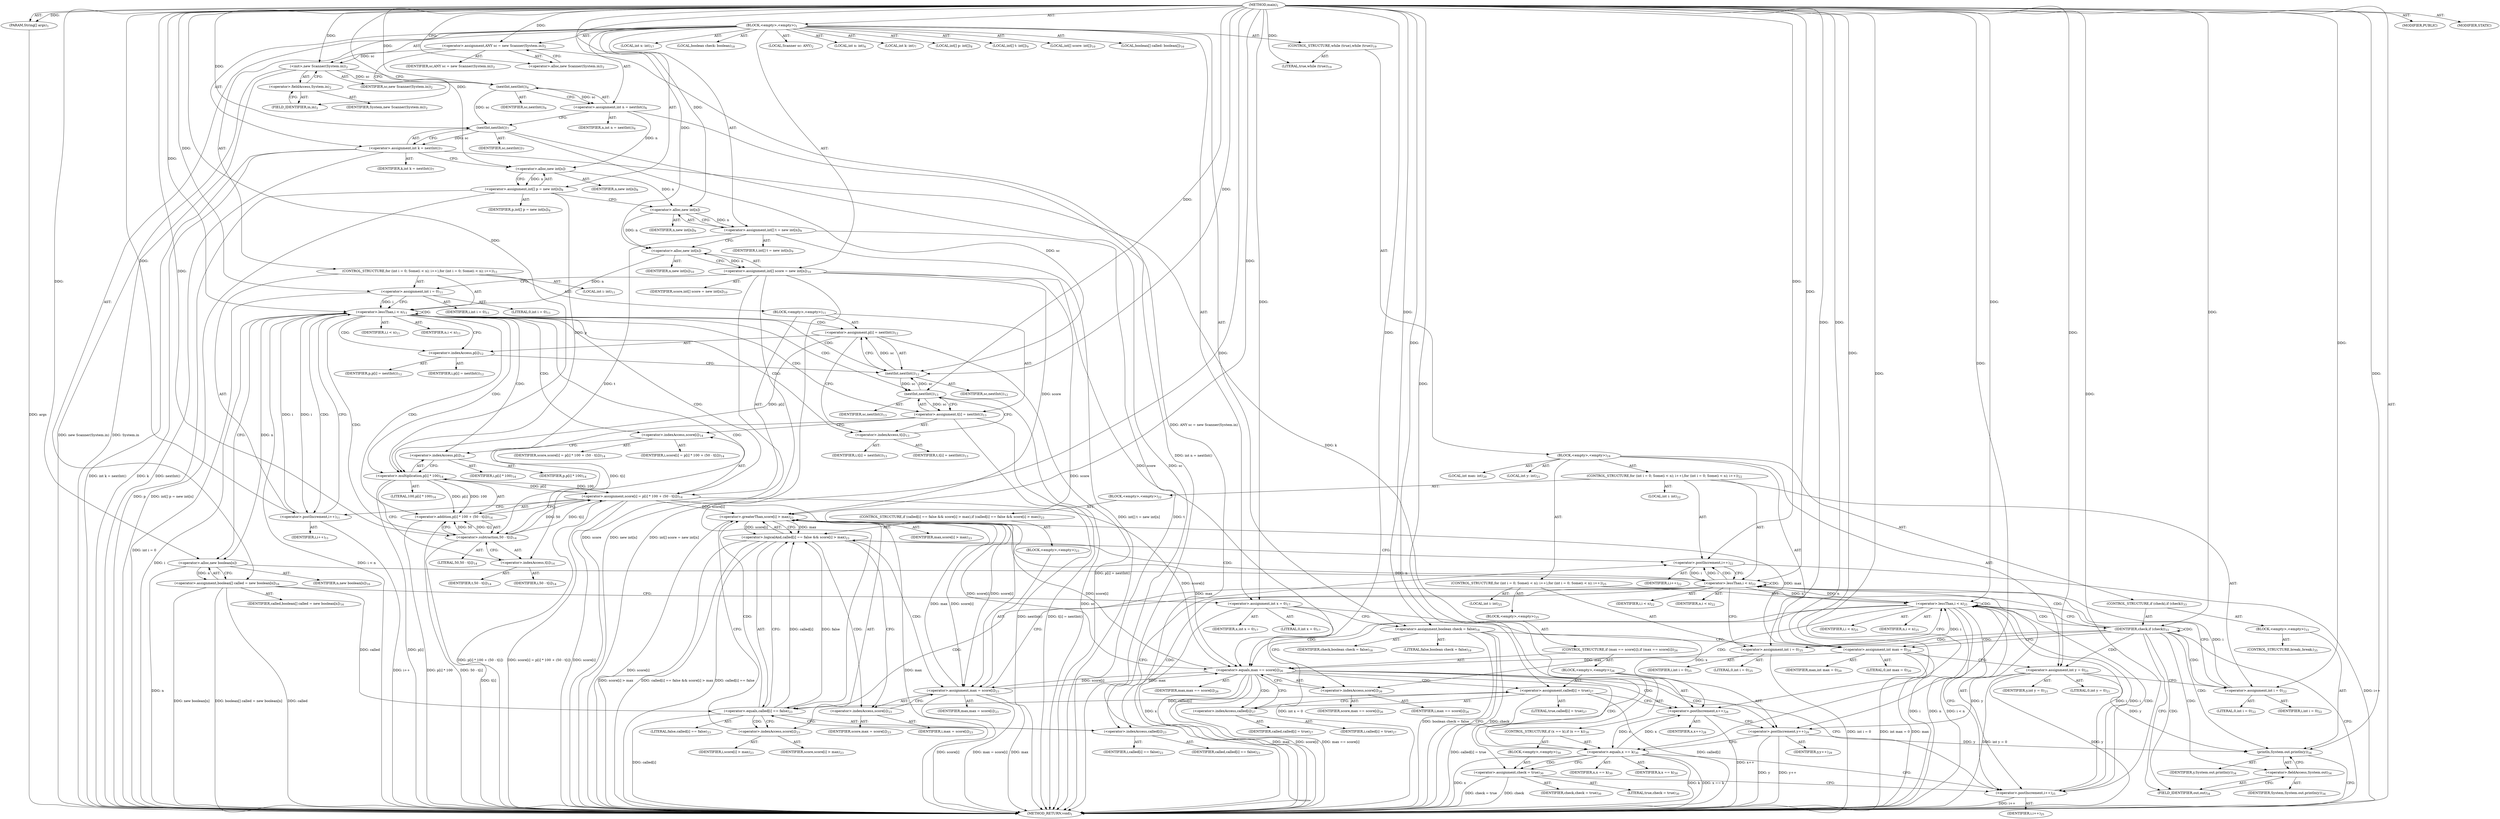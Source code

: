 digraph "main" {  
"19" [label = <(METHOD,main)<SUB>1</SUB>> ]
"20" [label = <(PARAM,String[] args)<SUB>1</SUB>> ]
"21" [label = <(BLOCK,&lt;empty&gt;,&lt;empty&gt;)<SUB>1</SUB>> ]
"4" [label = <(LOCAL,Scanner sc: ANY)<SUB>2</SUB>> ]
"22" [label = <(&lt;operator&gt;.assignment,ANY sc = new Scanner(System.in))<SUB>2</SUB>> ]
"23" [label = <(IDENTIFIER,sc,ANY sc = new Scanner(System.in))<SUB>2</SUB>> ]
"24" [label = <(&lt;operator&gt;.alloc,new Scanner(System.in))<SUB>2</SUB>> ]
"25" [label = <(&lt;init&gt;,new Scanner(System.in))<SUB>2</SUB>> ]
"3" [label = <(IDENTIFIER,sc,new Scanner(System.in))<SUB>2</SUB>> ]
"26" [label = <(&lt;operator&gt;.fieldAccess,System.in)<SUB>2</SUB>> ]
"27" [label = <(IDENTIFIER,System,new Scanner(System.in))<SUB>2</SUB>> ]
"28" [label = <(FIELD_IDENTIFIER,in,in)<SUB>2</SUB>> ]
"29" [label = <(LOCAL,int n: int)<SUB>6</SUB>> ]
"30" [label = <(&lt;operator&gt;.assignment,int n = nextInt())<SUB>6</SUB>> ]
"31" [label = <(IDENTIFIER,n,int n = nextInt())<SUB>6</SUB>> ]
"32" [label = <(nextInt,nextInt())<SUB>6</SUB>> ]
"33" [label = <(IDENTIFIER,sc,nextInt())<SUB>6</SUB>> ]
"34" [label = <(LOCAL,int k: int)<SUB>7</SUB>> ]
"35" [label = <(&lt;operator&gt;.assignment,int k = nextInt())<SUB>7</SUB>> ]
"36" [label = <(IDENTIFIER,k,int k = nextInt())<SUB>7</SUB>> ]
"37" [label = <(nextInt,nextInt())<SUB>7</SUB>> ]
"38" [label = <(IDENTIFIER,sc,nextInt())<SUB>7</SUB>> ]
"39" [label = <(LOCAL,int[] p: int[])<SUB>8</SUB>> ]
"40" [label = <(&lt;operator&gt;.assignment,int[] p = new int[n])<SUB>8</SUB>> ]
"41" [label = <(IDENTIFIER,p,int[] p = new int[n])<SUB>8</SUB>> ]
"42" [label = <(&lt;operator&gt;.alloc,new int[n])> ]
"43" [label = <(IDENTIFIER,n,new int[n])<SUB>8</SUB>> ]
"44" [label = <(LOCAL,int[] t: int[])<SUB>9</SUB>> ]
"45" [label = <(&lt;operator&gt;.assignment,int[] t = new int[n])<SUB>9</SUB>> ]
"46" [label = <(IDENTIFIER,t,int[] t = new int[n])<SUB>9</SUB>> ]
"47" [label = <(&lt;operator&gt;.alloc,new int[n])> ]
"48" [label = <(IDENTIFIER,n,new int[n])<SUB>9</SUB>> ]
"49" [label = <(LOCAL,int[] score: int[])<SUB>10</SUB>> ]
"50" [label = <(&lt;operator&gt;.assignment,int[] score = new int[n])<SUB>10</SUB>> ]
"51" [label = <(IDENTIFIER,score,int[] score = new int[n])<SUB>10</SUB>> ]
"52" [label = <(&lt;operator&gt;.alloc,new int[n])> ]
"53" [label = <(IDENTIFIER,n,new int[n])<SUB>10</SUB>> ]
"54" [label = <(CONTROL_STRUCTURE,for (int i = 0; Some(i &lt; n); i++),for (int i = 0; Some(i &lt; n); i++))<SUB>11</SUB>> ]
"55" [label = <(LOCAL,int i: int)<SUB>11</SUB>> ]
"56" [label = <(&lt;operator&gt;.assignment,int i = 0)<SUB>11</SUB>> ]
"57" [label = <(IDENTIFIER,i,int i = 0)<SUB>11</SUB>> ]
"58" [label = <(LITERAL,0,int i = 0)<SUB>11</SUB>> ]
"59" [label = <(&lt;operator&gt;.lessThan,i &lt; n)<SUB>11</SUB>> ]
"60" [label = <(IDENTIFIER,i,i &lt; n)<SUB>11</SUB>> ]
"61" [label = <(IDENTIFIER,n,i &lt; n)<SUB>11</SUB>> ]
"62" [label = <(&lt;operator&gt;.postIncrement,i++)<SUB>11</SUB>> ]
"63" [label = <(IDENTIFIER,i,i++)<SUB>11</SUB>> ]
"64" [label = <(BLOCK,&lt;empty&gt;,&lt;empty&gt;)<SUB>11</SUB>> ]
"65" [label = <(&lt;operator&gt;.assignment,p[i] = nextInt())<SUB>12</SUB>> ]
"66" [label = <(&lt;operator&gt;.indexAccess,p[i])<SUB>12</SUB>> ]
"67" [label = <(IDENTIFIER,p,p[i] = nextInt())<SUB>12</SUB>> ]
"68" [label = <(IDENTIFIER,i,p[i] = nextInt())<SUB>12</SUB>> ]
"69" [label = <(nextInt,nextInt())<SUB>12</SUB>> ]
"70" [label = <(IDENTIFIER,sc,nextInt())<SUB>12</SUB>> ]
"71" [label = <(&lt;operator&gt;.assignment,t[i] = nextInt())<SUB>13</SUB>> ]
"72" [label = <(&lt;operator&gt;.indexAccess,t[i])<SUB>13</SUB>> ]
"73" [label = <(IDENTIFIER,t,t[i] = nextInt())<SUB>13</SUB>> ]
"74" [label = <(IDENTIFIER,i,t[i] = nextInt())<SUB>13</SUB>> ]
"75" [label = <(nextInt,nextInt())<SUB>13</SUB>> ]
"76" [label = <(IDENTIFIER,sc,nextInt())<SUB>13</SUB>> ]
"77" [label = <(&lt;operator&gt;.assignment,score[i] = p[i] * 100 + (50 - t[i]))<SUB>14</SUB>> ]
"78" [label = <(&lt;operator&gt;.indexAccess,score[i])<SUB>14</SUB>> ]
"79" [label = <(IDENTIFIER,score,score[i] = p[i] * 100 + (50 - t[i]))<SUB>14</SUB>> ]
"80" [label = <(IDENTIFIER,i,score[i] = p[i] * 100 + (50 - t[i]))<SUB>14</SUB>> ]
"81" [label = <(&lt;operator&gt;.addition,p[i] * 100 + (50 - t[i]))<SUB>14</SUB>> ]
"82" [label = <(&lt;operator&gt;.multiplication,p[i] * 100)<SUB>14</SUB>> ]
"83" [label = <(&lt;operator&gt;.indexAccess,p[i])<SUB>14</SUB>> ]
"84" [label = <(IDENTIFIER,p,p[i] * 100)<SUB>14</SUB>> ]
"85" [label = <(IDENTIFIER,i,p[i] * 100)<SUB>14</SUB>> ]
"86" [label = <(LITERAL,100,p[i] * 100)<SUB>14</SUB>> ]
"87" [label = <(&lt;operator&gt;.subtraction,50 - t[i])<SUB>14</SUB>> ]
"88" [label = <(LITERAL,50,50 - t[i])<SUB>14</SUB>> ]
"89" [label = <(&lt;operator&gt;.indexAccess,t[i])<SUB>14</SUB>> ]
"90" [label = <(IDENTIFIER,t,50 - t[i])<SUB>14</SUB>> ]
"91" [label = <(IDENTIFIER,i,50 - t[i])<SUB>14</SUB>> ]
"92" [label = <(LOCAL,boolean[] called: boolean[])<SUB>16</SUB>> ]
"93" [label = <(&lt;operator&gt;.assignment,boolean[] called = new boolean[n])<SUB>16</SUB>> ]
"94" [label = <(IDENTIFIER,called,boolean[] called = new boolean[n])<SUB>16</SUB>> ]
"95" [label = <(&lt;operator&gt;.alloc,new boolean[n])> ]
"96" [label = <(IDENTIFIER,n,new boolean[n])<SUB>16</SUB>> ]
"97" [label = <(LOCAL,int x: int)<SUB>17</SUB>> ]
"98" [label = <(&lt;operator&gt;.assignment,int x = 0)<SUB>17</SUB>> ]
"99" [label = <(IDENTIFIER,x,int x = 0)<SUB>17</SUB>> ]
"100" [label = <(LITERAL,0,int x = 0)<SUB>17</SUB>> ]
"101" [label = <(LOCAL,boolean check: boolean)<SUB>18</SUB>> ]
"102" [label = <(&lt;operator&gt;.assignment,boolean check = false)<SUB>18</SUB>> ]
"103" [label = <(IDENTIFIER,check,boolean check = false)<SUB>18</SUB>> ]
"104" [label = <(LITERAL,false,boolean check = false)<SUB>18</SUB>> ]
"105" [label = <(CONTROL_STRUCTURE,while (true),while (true))<SUB>19</SUB>> ]
"106" [label = <(LITERAL,true,while (true))<SUB>19</SUB>> ]
"107" [label = <(BLOCK,&lt;empty&gt;,&lt;empty&gt;)<SUB>19</SUB>> ]
"108" [label = <(LOCAL,int max: int)<SUB>20</SUB>> ]
"109" [label = <(&lt;operator&gt;.assignment,int max = 0)<SUB>20</SUB>> ]
"110" [label = <(IDENTIFIER,max,int max = 0)<SUB>20</SUB>> ]
"111" [label = <(LITERAL,0,int max = 0)<SUB>20</SUB>> ]
"112" [label = <(LOCAL,int y: int)<SUB>21</SUB>> ]
"113" [label = <(&lt;operator&gt;.assignment,int y = 0)<SUB>21</SUB>> ]
"114" [label = <(IDENTIFIER,y,int y = 0)<SUB>21</SUB>> ]
"115" [label = <(LITERAL,0,int y = 0)<SUB>21</SUB>> ]
"116" [label = <(CONTROL_STRUCTURE,for (int i = 0; Some(i &lt; n); i++),for (int i = 0; Some(i &lt; n); i++))<SUB>22</SUB>> ]
"117" [label = <(LOCAL,int i: int)<SUB>22</SUB>> ]
"118" [label = <(&lt;operator&gt;.assignment,int i = 0)<SUB>22</SUB>> ]
"119" [label = <(IDENTIFIER,i,int i = 0)<SUB>22</SUB>> ]
"120" [label = <(LITERAL,0,int i = 0)<SUB>22</SUB>> ]
"121" [label = <(&lt;operator&gt;.lessThan,i &lt; n)<SUB>22</SUB>> ]
"122" [label = <(IDENTIFIER,i,i &lt; n)<SUB>22</SUB>> ]
"123" [label = <(IDENTIFIER,n,i &lt; n)<SUB>22</SUB>> ]
"124" [label = <(&lt;operator&gt;.postIncrement,i++)<SUB>22</SUB>> ]
"125" [label = <(IDENTIFIER,i,i++)<SUB>22</SUB>> ]
"126" [label = <(BLOCK,&lt;empty&gt;,&lt;empty&gt;)<SUB>22</SUB>> ]
"127" [label = <(CONTROL_STRUCTURE,if (called[i] == false &amp;&amp; score[i] &gt; max),if (called[i] == false &amp;&amp; score[i] &gt; max))<SUB>23</SUB>> ]
"128" [label = <(&lt;operator&gt;.logicalAnd,called[i] == false &amp;&amp; score[i] &gt; max)<SUB>23</SUB>> ]
"129" [label = <(&lt;operator&gt;.equals,called[i] == false)<SUB>23</SUB>> ]
"130" [label = <(&lt;operator&gt;.indexAccess,called[i])<SUB>23</SUB>> ]
"131" [label = <(IDENTIFIER,called,called[i] == false)<SUB>23</SUB>> ]
"132" [label = <(IDENTIFIER,i,called[i] == false)<SUB>23</SUB>> ]
"133" [label = <(LITERAL,false,called[i] == false)<SUB>23</SUB>> ]
"134" [label = <(&lt;operator&gt;.greaterThan,score[i] &gt; max)<SUB>23</SUB>> ]
"135" [label = <(&lt;operator&gt;.indexAccess,score[i])<SUB>23</SUB>> ]
"136" [label = <(IDENTIFIER,score,score[i] &gt; max)<SUB>23</SUB>> ]
"137" [label = <(IDENTIFIER,i,score[i] &gt; max)<SUB>23</SUB>> ]
"138" [label = <(IDENTIFIER,max,score[i] &gt; max)<SUB>23</SUB>> ]
"139" [label = <(BLOCK,&lt;empty&gt;,&lt;empty&gt;)<SUB>23</SUB>> ]
"140" [label = <(&lt;operator&gt;.assignment,max = score[i])<SUB>23</SUB>> ]
"141" [label = <(IDENTIFIER,max,max = score[i])<SUB>23</SUB>> ]
"142" [label = <(&lt;operator&gt;.indexAccess,score[i])<SUB>23</SUB>> ]
"143" [label = <(IDENTIFIER,score,max = score[i])<SUB>23</SUB>> ]
"144" [label = <(IDENTIFIER,i,max = score[i])<SUB>23</SUB>> ]
"145" [label = <(CONTROL_STRUCTURE,for (int i = 0; Some(i &lt; n); i++),for (int i = 0; Some(i &lt; n); i++))<SUB>25</SUB>> ]
"146" [label = <(LOCAL,int i: int)<SUB>25</SUB>> ]
"147" [label = <(&lt;operator&gt;.assignment,int i = 0)<SUB>25</SUB>> ]
"148" [label = <(IDENTIFIER,i,int i = 0)<SUB>25</SUB>> ]
"149" [label = <(LITERAL,0,int i = 0)<SUB>25</SUB>> ]
"150" [label = <(&lt;operator&gt;.lessThan,i &lt; n)<SUB>25</SUB>> ]
"151" [label = <(IDENTIFIER,i,i &lt; n)<SUB>25</SUB>> ]
"152" [label = <(IDENTIFIER,n,i &lt; n)<SUB>25</SUB>> ]
"153" [label = <(&lt;operator&gt;.postIncrement,i++)<SUB>25</SUB>> ]
"154" [label = <(IDENTIFIER,i,i++)<SUB>25</SUB>> ]
"155" [label = <(BLOCK,&lt;empty&gt;,&lt;empty&gt;)<SUB>25</SUB>> ]
"156" [label = <(CONTROL_STRUCTURE,if (max == score[i]),if (max == score[i]))<SUB>26</SUB>> ]
"157" [label = <(&lt;operator&gt;.equals,max == score[i])<SUB>26</SUB>> ]
"158" [label = <(IDENTIFIER,max,max == score[i])<SUB>26</SUB>> ]
"159" [label = <(&lt;operator&gt;.indexAccess,score[i])<SUB>26</SUB>> ]
"160" [label = <(IDENTIFIER,score,max == score[i])<SUB>26</SUB>> ]
"161" [label = <(IDENTIFIER,i,max == score[i])<SUB>26</SUB>> ]
"162" [label = <(BLOCK,&lt;empty&gt;,&lt;empty&gt;)<SUB>26</SUB>> ]
"163" [label = <(&lt;operator&gt;.assignment,called[i] = true)<SUB>27</SUB>> ]
"164" [label = <(&lt;operator&gt;.indexAccess,called[i])<SUB>27</SUB>> ]
"165" [label = <(IDENTIFIER,called,called[i] = true)<SUB>27</SUB>> ]
"166" [label = <(IDENTIFIER,i,called[i] = true)<SUB>27</SUB>> ]
"167" [label = <(LITERAL,true,called[i] = true)<SUB>27</SUB>> ]
"168" [label = <(&lt;operator&gt;.postIncrement,x++)<SUB>28</SUB>> ]
"169" [label = <(IDENTIFIER,x,x++)<SUB>28</SUB>> ]
"170" [label = <(&lt;operator&gt;.postIncrement,y++)<SUB>29</SUB>> ]
"171" [label = <(IDENTIFIER,y,y++)<SUB>29</SUB>> ]
"172" [label = <(CONTROL_STRUCTURE,if (x == k),if (x == k))<SUB>30</SUB>> ]
"173" [label = <(&lt;operator&gt;.equals,x == k)<SUB>30</SUB>> ]
"174" [label = <(IDENTIFIER,x,x == k)<SUB>30</SUB>> ]
"175" [label = <(IDENTIFIER,k,x == k)<SUB>30</SUB>> ]
"176" [label = <(BLOCK,&lt;empty&gt;,&lt;empty&gt;)<SUB>30</SUB>> ]
"177" [label = <(&lt;operator&gt;.assignment,check = true)<SUB>30</SUB>> ]
"178" [label = <(IDENTIFIER,check,check = true)<SUB>30</SUB>> ]
"179" [label = <(LITERAL,true,check = true)<SUB>30</SUB>> ]
"180" [label = <(CONTROL_STRUCTURE,if (check),if (check))<SUB>33</SUB>> ]
"181" [label = <(IDENTIFIER,check,if (check))<SUB>33</SUB>> ]
"182" [label = <(BLOCK,&lt;empty&gt;,&lt;empty&gt;)<SUB>33</SUB>> ]
"183" [label = <(println,System.out.println(y))<SUB>34</SUB>> ]
"184" [label = <(&lt;operator&gt;.fieldAccess,System.out)<SUB>34</SUB>> ]
"185" [label = <(IDENTIFIER,System,System.out.println(y))<SUB>34</SUB>> ]
"186" [label = <(FIELD_IDENTIFIER,out,out)<SUB>34</SUB>> ]
"187" [label = <(IDENTIFIER,y,System.out.println(y))<SUB>34</SUB>> ]
"188" [label = <(CONTROL_STRUCTURE,break;,break;)<SUB>35</SUB>> ]
"189" [label = <(MODIFIER,PUBLIC)> ]
"190" [label = <(MODIFIER,STATIC)> ]
"191" [label = <(METHOD_RETURN,void)<SUB>1</SUB>> ]
  "19" -> "20"  [ label = "AST: "] 
  "19" -> "21"  [ label = "AST: "] 
  "19" -> "189"  [ label = "AST: "] 
  "19" -> "190"  [ label = "AST: "] 
  "19" -> "191"  [ label = "AST: "] 
  "21" -> "4"  [ label = "AST: "] 
  "21" -> "22"  [ label = "AST: "] 
  "21" -> "25"  [ label = "AST: "] 
  "21" -> "29"  [ label = "AST: "] 
  "21" -> "30"  [ label = "AST: "] 
  "21" -> "34"  [ label = "AST: "] 
  "21" -> "35"  [ label = "AST: "] 
  "21" -> "39"  [ label = "AST: "] 
  "21" -> "40"  [ label = "AST: "] 
  "21" -> "44"  [ label = "AST: "] 
  "21" -> "45"  [ label = "AST: "] 
  "21" -> "49"  [ label = "AST: "] 
  "21" -> "50"  [ label = "AST: "] 
  "21" -> "54"  [ label = "AST: "] 
  "21" -> "92"  [ label = "AST: "] 
  "21" -> "93"  [ label = "AST: "] 
  "21" -> "97"  [ label = "AST: "] 
  "21" -> "98"  [ label = "AST: "] 
  "21" -> "101"  [ label = "AST: "] 
  "21" -> "102"  [ label = "AST: "] 
  "21" -> "105"  [ label = "AST: "] 
  "22" -> "23"  [ label = "AST: "] 
  "22" -> "24"  [ label = "AST: "] 
  "25" -> "3"  [ label = "AST: "] 
  "25" -> "26"  [ label = "AST: "] 
  "26" -> "27"  [ label = "AST: "] 
  "26" -> "28"  [ label = "AST: "] 
  "30" -> "31"  [ label = "AST: "] 
  "30" -> "32"  [ label = "AST: "] 
  "32" -> "33"  [ label = "AST: "] 
  "35" -> "36"  [ label = "AST: "] 
  "35" -> "37"  [ label = "AST: "] 
  "37" -> "38"  [ label = "AST: "] 
  "40" -> "41"  [ label = "AST: "] 
  "40" -> "42"  [ label = "AST: "] 
  "42" -> "43"  [ label = "AST: "] 
  "45" -> "46"  [ label = "AST: "] 
  "45" -> "47"  [ label = "AST: "] 
  "47" -> "48"  [ label = "AST: "] 
  "50" -> "51"  [ label = "AST: "] 
  "50" -> "52"  [ label = "AST: "] 
  "52" -> "53"  [ label = "AST: "] 
  "54" -> "55"  [ label = "AST: "] 
  "54" -> "56"  [ label = "AST: "] 
  "54" -> "59"  [ label = "AST: "] 
  "54" -> "62"  [ label = "AST: "] 
  "54" -> "64"  [ label = "AST: "] 
  "56" -> "57"  [ label = "AST: "] 
  "56" -> "58"  [ label = "AST: "] 
  "59" -> "60"  [ label = "AST: "] 
  "59" -> "61"  [ label = "AST: "] 
  "62" -> "63"  [ label = "AST: "] 
  "64" -> "65"  [ label = "AST: "] 
  "64" -> "71"  [ label = "AST: "] 
  "64" -> "77"  [ label = "AST: "] 
  "65" -> "66"  [ label = "AST: "] 
  "65" -> "69"  [ label = "AST: "] 
  "66" -> "67"  [ label = "AST: "] 
  "66" -> "68"  [ label = "AST: "] 
  "69" -> "70"  [ label = "AST: "] 
  "71" -> "72"  [ label = "AST: "] 
  "71" -> "75"  [ label = "AST: "] 
  "72" -> "73"  [ label = "AST: "] 
  "72" -> "74"  [ label = "AST: "] 
  "75" -> "76"  [ label = "AST: "] 
  "77" -> "78"  [ label = "AST: "] 
  "77" -> "81"  [ label = "AST: "] 
  "78" -> "79"  [ label = "AST: "] 
  "78" -> "80"  [ label = "AST: "] 
  "81" -> "82"  [ label = "AST: "] 
  "81" -> "87"  [ label = "AST: "] 
  "82" -> "83"  [ label = "AST: "] 
  "82" -> "86"  [ label = "AST: "] 
  "83" -> "84"  [ label = "AST: "] 
  "83" -> "85"  [ label = "AST: "] 
  "87" -> "88"  [ label = "AST: "] 
  "87" -> "89"  [ label = "AST: "] 
  "89" -> "90"  [ label = "AST: "] 
  "89" -> "91"  [ label = "AST: "] 
  "93" -> "94"  [ label = "AST: "] 
  "93" -> "95"  [ label = "AST: "] 
  "95" -> "96"  [ label = "AST: "] 
  "98" -> "99"  [ label = "AST: "] 
  "98" -> "100"  [ label = "AST: "] 
  "102" -> "103"  [ label = "AST: "] 
  "102" -> "104"  [ label = "AST: "] 
  "105" -> "106"  [ label = "AST: "] 
  "105" -> "107"  [ label = "AST: "] 
  "107" -> "108"  [ label = "AST: "] 
  "107" -> "109"  [ label = "AST: "] 
  "107" -> "112"  [ label = "AST: "] 
  "107" -> "113"  [ label = "AST: "] 
  "107" -> "116"  [ label = "AST: "] 
  "107" -> "145"  [ label = "AST: "] 
  "107" -> "180"  [ label = "AST: "] 
  "109" -> "110"  [ label = "AST: "] 
  "109" -> "111"  [ label = "AST: "] 
  "113" -> "114"  [ label = "AST: "] 
  "113" -> "115"  [ label = "AST: "] 
  "116" -> "117"  [ label = "AST: "] 
  "116" -> "118"  [ label = "AST: "] 
  "116" -> "121"  [ label = "AST: "] 
  "116" -> "124"  [ label = "AST: "] 
  "116" -> "126"  [ label = "AST: "] 
  "118" -> "119"  [ label = "AST: "] 
  "118" -> "120"  [ label = "AST: "] 
  "121" -> "122"  [ label = "AST: "] 
  "121" -> "123"  [ label = "AST: "] 
  "124" -> "125"  [ label = "AST: "] 
  "126" -> "127"  [ label = "AST: "] 
  "127" -> "128"  [ label = "AST: "] 
  "127" -> "139"  [ label = "AST: "] 
  "128" -> "129"  [ label = "AST: "] 
  "128" -> "134"  [ label = "AST: "] 
  "129" -> "130"  [ label = "AST: "] 
  "129" -> "133"  [ label = "AST: "] 
  "130" -> "131"  [ label = "AST: "] 
  "130" -> "132"  [ label = "AST: "] 
  "134" -> "135"  [ label = "AST: "] 
  "134" -> "138"  [ label = "AST: "] 
  "135" -> "136"  [ label = "AST: "] 
  "135" -> "137"  [ label = "AST: "] 
  "139" -> "140"  [ label = "AST: "] 
  "140" -> "141"  [ label = "AST: "] 
  "140" -> "142"  [ label = "AST: "] 
  "142" -> "143"  [ label = "AST: "] 
  "142" -> "144"  [ label = "AST: "] 
  "145" -> "146"  [ label = "AST: "] 
  "145" -> "147"  [ label = "AST: "] 
  "145" -> "150"  [ label = "AST: "] 
  "145" -> "153"  [ label = "AST: "] 
  "145" -> "155"  [ label = "AST: "] 
  "147" -> "148"  [ label = "AST: "] 
  "147" -> "149"  [ label = "AST: "] 
  "150" -> "151"  [ label = "AST: "] 
  "150" -> "152"  [ label = "AST: "] 
  "153" -> "154"  [ label = "AST: "] 
  "155" -> "156"  [ label = "AST: "] 
  "156" -> "157"  [ label = "AST: "] 
  "156" -> "162"  [ label = "AST: "] 
  "157" -> "158"  [ label = "AST: "] 
  "157" -> "159"  [ label = "AST: "] 
  "159" -> "160"  [ label = "AST: "] 
  "159" -> "161"  [ label = "AST: "] 
  "162" -> "163"  [ label = "AST: "] 
  "162" -> "168"  [ label = "AST: "] 
  "162" -> "170"  [ label = "AST: "] 
  "162" -> "172"  [ label = "AST: "] 
  "163" -> "164"  [ label = "AST: "] 
  "163" -> "167"  [ label = "AST: "] 
  "164" -> "165"  [ label = "AST: "] 
  "164" -> "166"  [ label = "AST: "] 
  "168" -> "169"  [ label = "AST: "] 
  "170" -> "171"  [ label = "AST: "] 
  "172" -> "173"  [ label = "AST: "] 
  "172" -> "176"  [ label = "AST: "] 
  "173" -> "174"  [ label = "AST: "] 
  "173" -> "175"  [ label = "AST: "] 
  "176" -> "177"  [ label = "AST: "] 
  "177" -> "178"  [ label = "AST: "] 
  "177" -> "179"  [ label = "AST: "] 
  "180" -> "181"  [ label = "AST: "] 
  "180" -> "182"  [ label = "AST: "] 
  "182" -> "183"  [ label = "AST: "] 
  "182" -> "188"  [ label = "AST: "] 
  "183" -> "184"  [ label = "AST: "] 
  "183" -> "187"  [ label = "AST: "] 
  "184" -> "185"  [ label = "AST: "] 
  "184" -> "186"  [ label = "AST: "] 
  "22" -> "28"  [ label = "CFG: "] 
  "25" -> "32"  [ label = "CFG: "] 
  "30" -> "37"  [ label = "CFG: "] 
  "35" -> "42"  [ label = "CFG: "] 
  "40" -> "47"  [ label = "CFG: "] 
  "45" -> "52"  [ label = "CFG: "] 
  "50" -> "56"  [ label = "CFG: "] 
  "93" -> "98"  [ label = "CFG: "] 
  "98" -> "102"  [ label = "CFG: "] 
  "102" -> "191"  [ label = "CFG: "] 
  "102" -> "109"  [ label = "CFG: "] 
  "24" -> "22"  [ label = "CFG: "] 
  "26" -> "25"  [ label = "CFG: "] 
  "32" -> "30"  [ label = "CFG: "] 
  "37" -> "35"  [ label = "CFG: "] 
  "42" -> "40"  [ label = "CFG: "] 
  "47" -> "45"  [ label = "CFG: "] 
  "52" -> "50"  [ label = "CFG: "] 
  "56" -> "59"  [ label = "CFG: "] 
  "59" -> "66"  [ label = "CFG: "] 
  "59" -> "95"  [ label = "CFG: "] 
  "62" -> "59"  [ label = "CFG: "] 
  "95" -> "93"  [ label = "CFG: "] 
  "28" -> "26"  [ label = "CFG: "] 
  "65" -> "72"  [ label = "CFG: "] 
  "71" -> "78"  [ label = "CFG: "] 
  "77" -> "62"  [ label = "CFG: "] 
  "109" -> "113"  [ label = "CFG: "] 
  "113" -> "118"  [ label = "CFG: "] 
  "66" -> "69"  [ label = "CFG: "] 
  "69" -> "65"  [ label = "CFG: "] 
  "72" -> "75"  [ label = "CFG: "] 
  "75" -> "71"  [ label = "CFG: "] 
  "78" -> "83"  [ label = "CFG: "] 
  "81" -> "77"  [ label = "CFG: "] 
  "118" -> "121"  [ label = "CFG: "] 
  "121" -> "130"  [ label = "CFG: "] 
  "121" -> "147"  [ label = "CFG: "] 
  "124" -> "121"  [ label = "CFG: "] 
  "147" -> "150"  [ label = "CFG: "] 
  "150" -> "181"  [ label = "CFG: "] 
  "150" -> "159"  [ label = "CFG: "] 
  "153" -> "150"  [ label = "CFG: "] 
  "181" -> "191"  [ label = "CFG: "] 
  "181" -> "109"  [ label = "CFG: "] 
  "181" -> "186"  [ label = "CFG: "] 
  "82" -> "89"  [ label = "CFG: "] 
  "87" -> "81"  [ label = "CFG: "] 
  "183" -> "191"  [ label = "CFG: "] 
  "83" -> "82"  [ label = "CFG: "] 
  "89" -> "87"  [ label = "CFG: "] 
  "128" -> "142"  [ label = "CFG: "] 
  "128" -> "124"  [ label = "CFG: "] 
  "157" -> "164"  [ label = "CFG: "] 
  "157" -> "153"  [ label = "CFG: "] 
  "184" -> "183"  [ label = "CFG: "] 
  "129" -> "128"  [ label = "CFG: "] 
  "129" -> "135"  [ label = "CFG: "] 
  "134" -> "128"  [ label = "CFG: "] 
  "140" -> "124"  [ label = "CFG: "] 
  "159" -> "157"  [ label = "CFG: "] 
  "163" -> "168"  [ label = "CFG: "] 
  "168" -> "170"  [ label = "CFG: "] 
  "170" -> "173"  [ label = "CFG: "] 
  "186" -> "184"  [ label = "CFG: "] 
  "130" -> "129"  [ label = "CFG: "] 
  "135" -> "134"  [ label = "CFG: "] 
  "142" -> "140"  [ label = "CFG: "] 
  "164" -> "163"  [ label = "CFG: "] 
  "173" -> "177"  [ label = "CFG: "] 
  "173" -> "153"  [ label = "CFG: "] 
  "177" -> "153"  [ label = "CFG: "] 
  "19" -> "24"  [ label = "CFG: "] 
  "20" -> "191"  [ label = "DDG: args"] 
  "22" -> "191"  [ label = "DDG: ANY sc = new Scanner(System.in)"] 
  "25" -> "191"  [ label = "DDG: System.in"] 
  "25" -> "191"  [ label = "DDG: new Scanner(System.in)"] 
  "30" -> "191"  [ label = "DDG: int n = nextInt()"] 
  "35" -> "191"  [ label = "DDG: k"] 
  "37" -> "191"  [ label = "DDG: sc"] 
  "35" -> "191"  [ label = "DDG: nextInt()"] 
  "35" -> "191"  [ label = "DDG: int k = nextInt()"] 
  "40" -> "191"  [ label = "DDG: p"] 
  "40" -> "191"  [ label = "DDG: int[] p = new int[n]"] 
  "45" -> "191"  [ label = "DDG: t"] 
  "45" -> "191"  [ label = "DDG: int[] t = new int[n]"] 
  "50" -> "191"  [ label = "DDG: score"] 
  "50" -> "191"  [ label = "DDG: new int[n]"] 
  "50" -> "191"  [ label = "DDG: int[] score = new int[n]"] 
  "56" -> "191"  [ label = "DDG: int i = 0"] 
  "59" -> "191"  [ label = "DDG: i"] 
  "59" -> "191"  [ label = "DDG: i &lt; n"] 
  "93" -> "191"  [ label = "DDG: called"] 
  "95" -> "191"  [ label = "DDG: n"] 
  "93" -> "191"  [ label = "DDG: new boolean[n]"] 
  "93" -> "191"  [ label = "DDG: boolean[] called = new boolean[n]"] 
  "98" -> "191"  [ label = "DDG: x"] 
  "98" -> "191"  [ label = "DDG: int x = 0"] 
  "102" -> "191"  [ label = "DDG: check"] 
  "102" -> "191"  [ label = "DDG: boolean check = false"] 
  "109" -> "191"  [ label = "DDG: max"] 
  "109" -> "191"  [ label = "DDG: int max = 0"] 
  "113" -> "191"  [ label = "DDG: y"] 
  "113" -> "191"  [ label = "DDG: int y = 0"] 
  "147" -> "191"  [ label = "DDG: int i = 0"] 
  "150" -> "191"  [ label = "DDG: i"] 
  "150" -> "191"  [ label = "DDG: n"] 
  "150" -> "191"  [ label = "DDG: i &lt; n"] 
  "157" -> "191"  [ label = "DDG: max"] 
  "157" -> "191"  [ label = "DDG: score[i]"] 
  "157" -> "191"  [ label = "DDG: max == score[i]"] 
  "163" -> "191"  [ label = "DDG: called[i]"] 
  "163" -> "191"  [ label = "DDG: called[i] = true"] 
  "168" -> "191"  [ label = "DDG: x++"] 
  "170" -> "191"  [ label = "DDG: y"] 
  "170" -> "191"  [ label = "DDG: y++"] 
  "173" -> "191"  [ label = "DDG: x"] 
  "173" -> "191"  [ label = "DDG: k"] 
  "173" -> "191"  [ label = "DDG: x == k"] 
  "177" -> "191"  [ label = "DDG: check"] 
  "177" -> "191"  [ label = "DDG: check = true"] 
  "153" -> "191"  [ label = "DDG: i++"] 
  "129" -> "191"  [ label = "DDG: called[i]"] 
  "128" -> "191"  [ label = "DDG: called[i] == false"] 
  "134" -> "191"  [ label = "DDG: score[i]"] 
  "134" -> "191"  [ label = "DDG: max"] 
  "128" -> "191"  [ label = "DDG: score[i] &gt; max"] 
  "128" -> "191"  [ label = "DDG: called[i] == false &amp;&amp; score[i] &gt; max"] 
  "140" -> "191"  [ label = "DDG: max"] 
  "140" -> "191"  [ label = "DDG: score[i]"] 
  "140" -> "191"  [ label = "DDG: max = score[i]"] 
  "124" -> "191"  [ label = "DDG: i++"] 
  "65" -> "191"  [ label = "DDG: p[i] = nextInt()"] 
  "75" -> "191"  [ label = "DDG: sc"] 
  "71" -> "191"  [ label = "DDG: nextInt()"] 
  "71" -> "191"  [ label = "DDG: t[i] = nextInt()"] 
  "77" -> "191"  [ label = "DDG: score[i]"] 
  "82" -> "191"  [ label = "DDG: p[i]"] 
  "81" -> "191"  [ label = "DDG: p[i] * 100"] 
  "87" -> "191"  [ label = "DDG: t[i]"] 
  "81" -> "191"  [ label = "DDG: 50 - t[i]"] 
  "77" -> "191"  [ label = "DDG: p[i] * 100 + (50 - t[i])"] 
  "77" -> "191"  [ label = "DDG: score[i] = p[i] * 100 + (50 - t[i])"] 
  "62" -> "191"  [ label = "DDG: i++"] 
  "19" -> "20"  [ label = "DDG: "] 
  "19" -> "22"  [ label = "DDG: "] 
  "32" -> "30"  [ label = "DDG: sc"] 
  "37" -> "35"  [ label = "DDG: sc"] 
  "42" -> "40"  [ label = "DDG: n"] 
  "47" -> "45"  [ label = "DDG: n"] 
  "52" -> "50"  [ label = "DDG: n"] 
  "95" -> "93"  [ label = "DDG: n"] 
  "19" -> "98"  [ label = "DDG: "] 
  "19" -> "102"  [ label = "DDG: "] 
  "22" -> "25"  [ label = "DDG: sc"] 
  "19" -> "25"  [ label = "DDG: "] 
  "19" -> "56"  [ label = "DDG: "] 
  "19" -> "106"  [ label = "DDG: "] 
  "25" -> "32"  [ label = "DDG: sc"] 
  "19" -> "32"  [ label = "DDG: "] 
  "32" -> "37"  [ label = "DDG: sc"] 
  "19" -> "37"  [ label = "DDG: "] 
  "30" -> "42"  [ label = "DDG: n"] 
  "19" -> "42"  [ label = "DDG: "] 
  "42" -> "47"  [ label = "DDG: n"] 
  "19" -> "47"  [ label = "DDG: "] 
  "47" -> "52"  [ label = "DDG: n"] 
  "19" -> "52"  [ label = "DDG: "] 
  "56" -> "59"  [ label = "DDG: i"] 
  "62" -> "59"  [ label = "DDG: i"] 
  "19" -> "59"  [ label = "DDG: "] 
  "52" -> "59"  [ label = "DDG: n"] 
  "59" -> "62"  [ label = "DDG: i"] 
  "19" -> "62"  [ label = "DDG: "] 
  "69" -> "65"  [ label = "DDG: sc"] 
  "75" -> "71"  [ label = "DDG: sc"] 
  "82" -> "77"  [ label = "DDG: p[i]"] 
  "82" -> "77"  [ label = "DDG: 100"] 
  "87" -> "77"  [ label = "DDG: 50"] 
  "87" -> "77"  [ label = "DDG: t[i]"] 
  "59" -> "95"  [ label = "DDG: n"] 
  "19" -> "95"  [ label = "DDG: "] 
  "19" -> "109"  [ label = "DDG: "] 
  "19" -> "113"  [ label = "DDG: "] 
  "19" -> "118"  [ label = "DDG: "] 
  "19" -> "147"  [ label = "DDG: "] 
  "19" -> "181"  [ label = "DDG: "] 
  "37" -> "69"  [ label = "DDG: sc"] 
  "75" -> "69"  [ label = "DDG: sc"] 
  "19" -> "69"  [ label = "DDG: "] 
  "69" -> "75"  [ label = "DDG: sc"] 
  "19" -> "75"  [ label = "DDG: "] 
  "82" -> "81"  [ label = "DDG: p[i]"] 
  "82" -> "81"  [ label = "DDG: 100"] 
  "87" -> "81"  [ label = "DDG: 50"] 
  "87" -> "81"  [ label = "DDG: t[i]"] 
  "118" -> "121"  [ label = "DDG: i"] 
  "124" -> "121"  [ label = "DDG: i"] 
  "19" -> "121"  [ label = "DDG: "] 
  "95" -> "121"  [ label = "DDG: n"] 
  "150" -> "121"  [ label = "DDG: n"] 
  "121" -> "124"  [ label = "DDG: i"] 
  "19" -> "124"  [ label = "DDG: "] 
  "147" -> "150"  [ label = "DDG: i"] 
  "153" -> "150"  [ label = "DDG: i"] 
  "19" -> "150"  [ label = "DDG: "] 
  "121" -> "150"  [ label = "DDG: n"] 
  "150" -> "153"  [ label = "DDG: i"] 
  "19" -> "153"  [ label = "DDG: "] 
  "40" -> "82"  [ label = "DDG: p"] 
  "65" -> "82"  [ label = "DDG: p[i]"] 
  "19" -> "82"  [ label = "DDG: "] 
  "19" -> "87"  [ label = "DDG: "] 
  "45" -> "87"  [ label = "DDG: t"] 
  "71" -> "87"  [ label = "DDG: t[i]"] 
  "113" -> "183"  [ label = "DDG: y"] 
  "170" -> "183"  [ label = "DDG: y"] 
  "19" -> "183"  [ label = "DDG: "] 
  "129" -> "128"  [ label = "DDG: called[i]"] 
  "129" -> "128"  [ label = "DDG: false"] 
  "134" -> "128"  [ label = "DDG: score[i]"] 
  "134" -> "128"  [ label = "DDG: max"] 
  "50" -> "140"  [ label = "DDG: score"] 
  "157" -> "140"  [ label = "DDG: score[i]"] 
  "134" -> "140"  [ label = "DDG: score[i]"] 
  "77" -> "140"  [ label = "DDG: score[i]"] 
  "109" -> "157"  [ label = "DDG: max"] 
  "134" -> "157"  [ label = "DDG: max"] 
  "140" -> "157"  [ label = "DDG: max"] 
  "19" -> "157"  [ label = "DDG: "] 
  "50" -> "157"  [ label = "DDG: score"] 
  "134" -> "157"  [ label = "DDG: score[i]"] 
  "77" -> "157"  [ label = "DDG: score[i]"] 
  "19" -> "163"  [ label = "DDG: "] 
  "93" -> "129"  [ label = "DDG: called"] 
  "163" -> "129"  [ label = "DDG: called[i]"] 
  "19" -> "129"  [ label = "DDG: "] 
  "50" -> "134"  [ label = "DDG: score"] 
  "157" -> "134"  [ label = "DDG: score[i]"] 
  "77" -> "134"  [ label = "DDG: score[i]"] 
  "109" -> "134"  [ label = "DDG: max"] 
  "140" -> "134"  [ label = "DDG: max"] 
  "19" -> "134"  [ label = "DDG: "] 
  "98" -> "168"  [ label = "DDG: x"] 
  "173" -> "168"  [ label = "DDG: x"] 
  "19" -> "168"  [ label = "DDG: "] 
  "113" -> "170"  [ label = "DDG: y"] 
  "19" -> "170"  [ label = "DDG: "] 
  "168" -> "173"  [ label = "DDG: x"] 
  "19" -> "173"  [ label = "DDG: "] 
  "35" -> "173"  [ label = "DDG: k"] 
  "19" -> "177"  [ label = "DDG: "] 
  "59" -> "77"  [ label = "CDG: "] 
  "59" -> "75"  [ label = "CDG: "] 
  "59" -> "81"  [ label = "CDG: "] 
  "59" -> "69"  [ label = "CDG: "] 
  "59" -> "59"  [ label = "CDG: "] 
  "59" -> "87"  [ label = "CDG: "] 
  "59" -> "89"  [ label = "CDG: "] 
  "59" -> "66"  [ label = "CDG: "] 
  "59" -> "72"  [ label = "CDG: "] 
  "59" -> "65"  [ label = "CDG: "] 
  "59" -> "82"  [ label = "CDG: "] 
  "59" -> "83"  [ label = "CDG: "] 
  "59" -> "71"  [ label = "CDG: "] 
  "59" -> "78"  [ label = "CDG: "] 
  "59" -> "62"  [ label = "CDG: "] 
  "121" -> "128"  [ label = "CDG: "] 
  "121" -> "121"  [ label = "CDG: "] 
  "121" -> "129"  [ label = "CDG: "] 
  "121" -> "130"  [ label = "CDG: "] 
  "121" -> "124"  [ label = "CDG: "] 
  "150" -> "150"  [ label = "CDG: "] 
  "150" -> "153"  [ label = "CDG: "] 
  "150" -> "157"  [ label = "CDG: "] 
  "150" -> "159"  [ label = "CDG: "] 
  "181" -> "184"  [ label = "CDG: "] 
  "181" -> "186"  [ label = "CDG: "] 
  "181" -> "183"  [ label = "CDG: "] 
  "181" -> "113"  [ label = "CDG: "] 
  "181" -> "150"  [ label = "CDG: "] 
  "181" -> "121"  [ label = "CDG: "] 
  "181" -> "181"  [ label = "CDG: "] 
  "181" -> "118"  [ label = "CDG: "] 
  "181" -> "147"  [ label = "CDG: "] 
  "181" -> "109"  [ label = "CDG: "] 
  "128" -> "142"  [ label = "CDG: "] 
  "128" -> "140"  [ label = "CDG: "] 
  "157" -> "163"  [ label = "CDG: "] 
  "157" -> "168"  [ label = "CDG: "] 
  "157" -> "170"  [ label = "CDG: "] 
  "157" -> "173"  [ label = "CDG: "] 
  "157" -> "164"  [ label = "CDG: "] 
  "129" -> "134"  [ label = "CDG: "] 
  "129" -> "135"  [ label = "CDG: "] 
  "173" -> "177"  [ label = "CDG: "] 
}
